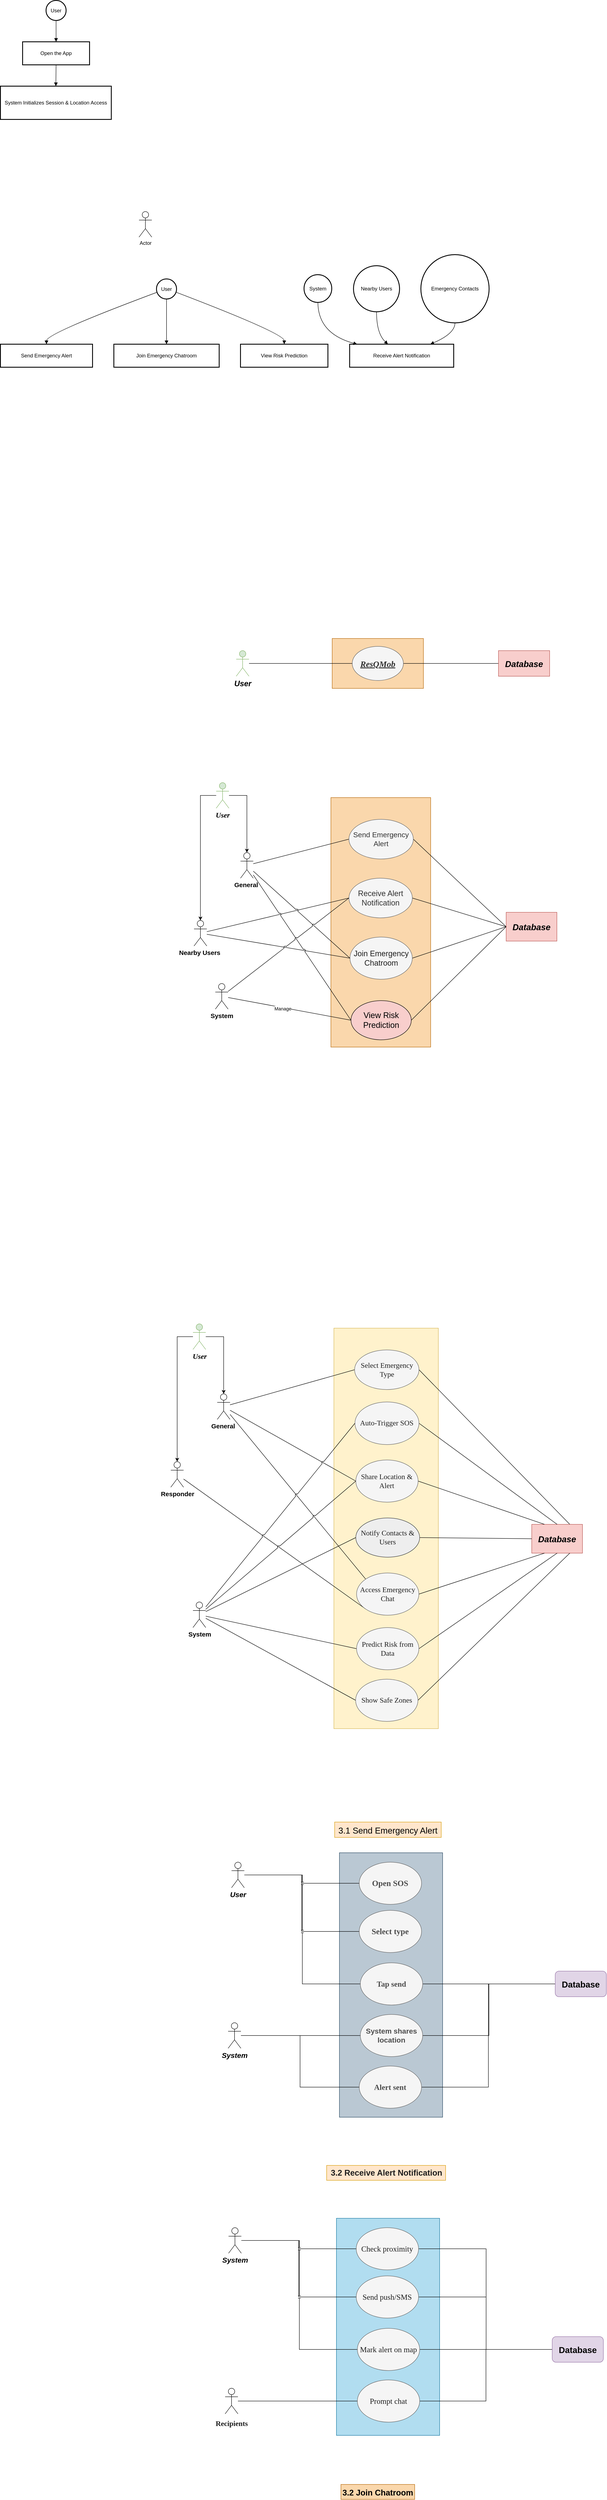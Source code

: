 <mxfile version="28.0.6">
  <diagram name="Page-1" id="5NeykIupbjO2loVzM9I7">
    <mxGraphModel dx="1415" dy="1433" grid="0" gridSize="10" guides="1" tooltips="1" connect="1" arrows="1" fold="1" page="0" pageScale="1" pageWidth="1169" pageHeight="827" math="0" shadow="0">
      <root>
        <mxCell id="0" />
        <mxCell id="1" parent="0" />
        <mxCell id="HWSuJ6NC0wexakNPkN_4-19" value="User" style="ellipse;aspect=fixed;strokeWidth=2;whiteSpace=wrap;" parent="1" vertex="1">
          <mxGeometry x="127" y="20" width="47" height="47" as="geometry" />
        </mxCell>
        <mxCell id="HWSuJ6NC0wexakNPkN_4-20" value="Open the App" style="whiteSpace=wrap;strokeWidth=2;" parent="1" vertex="1">
          <mxGeometry x="72" y="117" width="157" height="54" as="geometry" />
        </mxCell>
        <mxCell id="HWSuJ6NC0wexakNPkN_4-21" value="System Initializes Session &amp; Location Access" style="whiteSpace=wrap;strokeWidth=2;" parent="1" vertex="1">
          <mxGeometry x="20" y="221" width="260" height="78" as="geometry" />
        </mxCell>
        <mxCell id="HWSuJ6NC0wexakNPkN_4-22" value="" style="curved=1;startArrow=none;endArrow=block;exitX=0.49;exitY=1;entryX=0.5;entryY=0;rounded=0;" parent="1" source="HWSuJ6NC0wexakNPkN_4-19" target="HWSuJ6NC0wexakNPkN_4-20" edge="1">
          <mxGeometry relative="1" as="geometry">
            <Array as="points" />
          </mxGeometry>
        </mxCell>
        <mxCell id="HWSuJ6NC0wexakNPkN_4-23" value="" style="curved=1;startArrow=none;endArrow=block;exitX=0.5;exitY=1;entryX=0.5;entryY=0;rounded=0;" parent="1" source="HWSuJ6NC0wexakNPkN_4-20" target="HWSuJ6NC0wexakNPkN_4-21" edge="1">
          <mxGeometry relative="1" as="geometry">
            <Array as="points" />
          </mxGeometry>
        </mxCell>
        <mxCell id="HWSuJ6NC0wexakNPkN_4-24" value="Actor" style="shape=umlActor;verticalLabelPosition=bottom;verticalAlign=top;html=1;outlineConnect=0;" parent="1" vertex="1">
          <mxGeometry x="345" y="515" width="30" height="60" as="geometry" />
        </mxCell>
        <mxCell id="HWSuJ6NC0wexakNPkN_4-25" value="User" style="ellipse;aspect=fixed;strokeWidth=2;whiteSpace=wrap;" parent="1" vertex="1">
          <mxGeometry x="386" y="673" width="47" height="47" as="geometry" />
        </mxCell>
        <mxCell id="HWSuJ6NC0wexakNPkN_4-26" value="Send Emergency Alert" style="whiteSpace=wrap;strokeWidth=2;" parent="1" vertex="1">
          <mxGeometry x="20" y="826" width="216" height="54" as="geometry" />
        </mxCell>
        <mxCell id="HWSuJ6NC0wexakNPkN_4-27" value="Join Emergency Chatroom" style="whiteSpace=wrap;strokeWidth=2;" parent="1" vertex="1">
          <mxGeometry x="286" y="826" width="247" height="54" as="geometry" />
        </mxCell>
        <mxCell id="HWSuJ6NC0wexakNPkN_4-28" value="View Risk Prediction" style="whiteSpace=wrap;strokeWidth=2;" parent="1" vertex="1">
          <mxGeometry x="583" y="826" width="205" height="54" as="geometry" />
        </mxCell>
        <mxCell id="HWSuJ6NC0wexakNPkN_4-29" value="System" style="ellipse;aspect=fixed;strokeWidth=2;whiteSpace=wrap;" parent="1" vertex="1">
          <mxGeometry x="732" y="663" width="65" height="65" as="geometry" />
        </mxCell>
        <mxCell id="HWSuJ6NC0wexakNPkN_4-30" value="Receive Alert Notification" style="whiteSpace=wrap;strokeWidth=2;" parent="1" vertex="1">
          <mxGeometry x="839" y="826" width="244" height="54" as="geometry" />
        </mxCell>
        <mxCell id="HWSuJ6NC0wexakNPkN_4-31" value="Nearby Users" style="ellipse;aspect=fixed;strokeWidth=2;whiteSpace=wrap;" parent="1" vertex="1">
          <mxGeometry x="848" y="642" width="108" height="108" as="geometry" />
        </mxCell>
        <mxCell id="HWSuJ6NC0wexakNPkN_4-32" value="Emergency Contacts" style="ellipse;aspect=fixed;strokeWidth=2;whiteSpace=wrap;" parent="1" vertex="1">
          <mxGeometry x="1006" y="616" width="160" height="160" as="geometry" />
        </mxCell>
        <mxCell id="HWSuJ6NC0wexakNPkN_4-33" value="" style="curved=1;startArrow=none;endArrow=block;exitX=0.01;exitY=0.68;entryX=0.5;entryY=0.01;rounded=0;" parent="1" source="HWSuJ6NC0wexakNPkN_4-25" target="HWSuJ6NC0wexakNPkN_4-26" edge="1">
          <mxGeometry relative="1" as="geometry">
            <Array as="points">
              <mxPoint x="128" y="801" />
            </Array>
          </mxGeometry>
        </mxCell>
        <mxCell id="HWSuJ6NC0wexakNPkN_4-34" value="" style="curved=1;startArrow=none;endArrow=block;exitX=0.51;exitY=0.99;entryX=0.5;entryY=0.01;rounded=0;" parent="1" source="HWSuJ6NC0wexakNPkN_4-25" target="HWSuJ6NC0wexakNPkN_4-27" edge="1">
          <mxGeometry relative="1" as="geometry">
            <Array as="points" />
          </mxGeometry>
        </mxCell>
        <mxCell id="HWSuJ6NC0wexakNPkN_4-35" value="" style="curved=1;startArrow=none;endArrow=block;exitX=1.01;exitY=0.68;entryX=0.5;entryY=0.01;rounded=0;" parent="1" source="HWSuJ6NC0wexakNPkN_4-25" target="HWSuJ6NC0wexakNPkN_4-28" edge="1">
          <mxGeometry relative="1" as="geometry">
            <Array as="points">
              <mxPoint x="686" y="801" />
            </Array>
          </mxGeometry>
        </mxCell>
        <mxCell id="HWSuJ6NC0wexakNPkN_4-36" value="" style="curved=1;startArrow=none;endArrow=block;exitX=0.5;exitY=1.01;entryX=0.08;entryY=0.01;rounded=0;" parent="1" source="HWSuJ6NC0wexakNPkN_4-29" target="HWSuJ6NC0wexakNPkN_4-30" edge="1">
          <mxGeometry relative="1" as="geometry">
            <Array as="points">
              <mxPoint x="765" y="801" />
            </Array>
          </mxGeometry>
        </mxCell>
        <mxCell id="HWSuJ6NC0wexakNPkN_4-37" value="" style="curved=1;startArrow=none;endArrow=block;exitX=0.5;exitY=1;entryX=0.37;entryY=0.01;rounded=0;" parent="1" source="HWSuJ6NC0wexakNPkN_4-31" target="HWSuJ6NC0wexakNPkN_4-30" edge="1">
          <mxGeometry relative="1" as="geometry">
            <Array as="points">
              <mxPoint x="902" y="801" />
            </Array>
          </mxGeometry>
        </mxCell>
        <mxCell id="HWSuJ6NC0wexakNPkN_4-38" value="" style="curved=1;startArrow=none;endArrow=block;exitX=0.5;exitY=1;entryX=0.77;entryY=0.01;rounded=0;" parent="1" source="HWSuJ6NC0wexakNPkN_4-32" target="HWSuJ6NC0wexakNPkN_4-30" edge="1">
          <mxGeometry relative="1" as="geometry">
            <Array as="points">
              <mxPoint x="1086" y="801" />
            </Array>
          </mxGeometry>
        </mxCell>
        <mxCell id="HWSuJ6NC0wexakNPkN_4-39" value="" style="rounded=0;whiteSpace=wrap;html=1;fillColor=#fad7ac;strokeColor=#b46504;" parent="1" vertex="1">
          <mxGeometry x="798" y="1516" width="214" height="117" as="geometry" />
        </mxCell>
        <mxCell id="HWSuJ6NC0wexakNPkN_4-51" style="edgeStyle=orthogonalEdgeStyle;rounded=0;orthogonalLoop=1;jettySize=auto;html=1;exitX=1;exitY=0.5;exitDx=0;exitDy=0;endArrow=none;endFill=0;" parent="1" source="HWSuJ6NC0wexakNPkN_4-40" target="HWSuJ6NC0wexakNPkN_4-43" edge="1">
          <mxGeometry relative="1" as="geometry" />
        </mxCell>
        <mxCell id="HWSuJ6NC0wexakNPkN_4-40" value="&lt;h3&gt;&lt;font face=&quot;Tahoma&quot; style=&quot;font-size: 20px;&quot;&gt;&lt;i style=&quot;&quot;&gt;&lt;u&gt;ResQMob&lt;/u&gt;&lt;/i&gt;&lt;/font&gt;&lt;/h3&gt;" style="ellipse;whiteSpace=wrap;html=1;fillColor=#f5f5f5;strokeColor=#666666;fontColor=#333333;" parent="1" vertex="1">
          <mxGeometry x="845" y="1534.5" width="120" height="80" as="geometry" />
        </mxCell>
        <mxCell id="HWSuJ6NC0wexakNPkN_4-50" style="edgeStyle=orthogonalEdgeStyle;rounded=0;orthogonalLoop=1;jettySize=auto;html=1;endArrow=none;endFill=0;" parent="1" source="HWSuJ6NC0wexakNPkN_4-42" target="HWSuJ6NC0wexakNPkN_4-40" edge="1">
          <mxGeometry relative="1" as="geometry" />
        </mxCell>
        <mxCell id="HWSuJ6NC0wexakNPkN_4-42" value="&lt;i style=&quot;&quot;&gt;&lt;font style=&quot;font-size: 18px;&quot;&gt;&lt;b style=&quot;&quot;&gt;User&lt;/b&gt;&lt;/font&gt;&lt;/i&gt;" style="shape=umlActor;verticalLabelPosition=bottom;verticalAlign=top;html=1;outlineConnect=0;fillColor=#d5e8d4;strokeColor=#82b366;" parent="1" vertex="1">
          <mxGeometry x="573" y="1544.5" width="30" height="60" as="geometry" />
        </mxCell>
        <mxCell id="HWSuJ6NC0wexakNPkN_4-43" value="&lt;i&gt;&lt;font style=&quot;font-size: 20px;&quot;&gt;&lt;b&gt;Database&lt;/b&gt;&lt;/font&gt;&lt;/i&gt;" style="rounded=0;whiteSpace=wrap;html=1;glass=0;fillColor=#f8cecc;strokeColor=#b85450;" parent="1" vertex="1">
          <mxGeometry x="1188" y="1544.5" width="120" height="60" as="geometry" />
        </mxCell>
        <mxCell id="HWSuJ6NC0wexakNPkN_4-52" value="" style="rounded=0;whiteSpace=wrap;html=1;fillColor=#fad7ac;strokeColor=#b46504;" parent="1" vertex="1">
          <mxGeometry x="795" y="1889" width="234" height="585" as="geometry" />
        </mxCell>
        <mxCell id="HWSuJ6NC0wexakNPkN_4-53" style="rounded=0;orthogonalLoop=1;jettySize=auto;html=1;exitX=1;exitY=0.5;exitDx=0;exitDy=0;endArrow=none;endFill=0;entryX=0;entryY=0.5;entryDx=0;entryDy=0;" parent="1" source="YeoC9epSHYLcHaVKO9iF-16" target="HWSuJ6NC0wexakNPkN_4-57" edge="1">
          <mxGeometry relative="1" as="geometry">
            <mxPoint x="982.9" y="1980.5" as="sourcePoint" />
          </mxGeometry>
        </mxCell>
        <mxCell id="YeoC9epSHYLcHaVKO9iF-4" style="edgeStyle=orthogonalEdgeStyle;rounded=0;orthogonalLoop=1;jettySize=auto;html=1;entryX=0.5;entryY=0;entryDx=0;entryDy=0;entryPerimeter=0;" edge="1" parent="1" source="HWSuJ6NC0wexakNPkN_4-56" target="HWSuJ6NC0wexakNPkN_4-66">
          <mxGeometry relative="1" as="geometry">
            <mxPoint x="481.857" y="2146.429" as="targetPoint" />
          </mxGeometry>
        </mxCell>
        <mxCell id="YeoC9epSHYLcHaVKO9iF-6" style="edgeStyle=orthogonalEdgeStyle;rounded=0;orthogonalLoop=1;jettySize=auto;html=1;entryX=0.5;entryY=0;entryDx=0;entryDy=0;entryPerimeter=0;" edge="1" parent="1" source="HWSuJ6NC0wexakNPkN_4-56" target="YeoC9epSHYLcHaVKO9iF-7">
          <mxGeometry relative="1" as="geometry">
            <mxPoint x="597.286" y="2042.429" as="targetPoint" />
          </mxGeometry>
        </mxCell>
        <mxCell id="HWSuJ6NC0wexakNPkN_4-56" value="&lt;i style=&quot;&quot;&gt;&lt;font face=&quot;Times New Roman&quot; style=&quot;font-size: 17px;&quot;&gt;&lt;b style=&quot;&quot;&gt;User&lt;/b&gt;&lt;/font&gt;&lt;/i&gt;" style="shape=umlActor;verticalLabelPosition=bottom;verticalAlign=top;html=1;outlineConnect=0;fillColor=#d5e8d4;strokeColor=#82b366;" parent="1" vertex="1">
          <mxGeometry x="526" y="1854" width="30" height="60" as="geometry" />
        </mxCell>
        <mxCell id="HWSuJ6NC0wexakNPkN_4-57" value="&lt;i&gt;&lt;font style=&quot;font-size: 20px;&quot;&gt;&lt;b&gt;Database&lt;/b&gt;&lt;/font&gt;&lt;/i&gt;" style="rounded=0;whiteSpace=wrap;html=1;glass=0;fillColor=#f8cecc;strokeColor=#b85450;" parent="1" vertex="1">
          <mxGeometry x="1206" y="2158" width="119" height="67.5" as="geometry" />
        </mxCell>
        <mxCell id="HWSuJ6NC0wexakNPkN_4-65" style="rounded=0;orthogonalLoop=1;jettySize=auto;html=1;entryX=0;entryY=0.5;entryDx=0;entryDy=0;endArrow=none;endFill=0;exitX=1;exitY=0.5;exitDx=0;exitDy=0;" parent="1" source="HWSuJ6NC0wexakNPkN_4-58" target="HWSuJ6NC0wexakNPkN_4-57" edge="1">
          <mxGeometry relative="1" as="geometry" />
        </mxCell>
        <mxCell id="HWSuJ6NC0wexakNPkN_4-58" value="&lt;font style=&quot;font-size: 19px;&quot;&gt;View Risk Prediction&lt;/font&gt;" style="ellipse;whiteSpace=wrap;html=1;fillColor=#f8cecc;strokeColor=#000000;fillStyle=auto;" parent="1" vertex="1">
          <mxGeometry x="842.04" y="2365" width="141.5" height="92" as="geometry" />
        </mxCell>
        <mxCell id="HWSuJ6NC0wexakNPkN_4-64" style="rounded=0;orthogonalLoop=1;jettySize=auto;html=1;exitX=1;exitY=0.5;exitDx=0;exitDy=0;entryX=0;entryY=0.5;entryDx=0;entryDy=0;endArrow=none;endFill=0;" parent="1" source="HWSuJ6NC0wexakNPkN_4-59" target="HWSuJ6NC0wexakNPkN_4-57" edge="1">
          <mxGeometry relative="1" as="geometry" />
        </mxCell>
        <mxCell id="HWSuJ6NC0wexakNPkN_4-59" value="&lt;font face=&quot;Helvetica&quot; style=&quot;font-size: 18px;&quot;&gt;&lt;span style=&quot;&quot; id=&quot;docs-internal-guid-f7e9ce0b-7fff-088d-0f5a-9d55db671752&quot;&gt;&lt;span style=&quot;color: rgb(31, 31, 31); background-color: transparent; font-variant-numeric: normal; font-variant-east-asian: normal; font-variant-alternates: normal; font-variant-position: normal; font-variant-emoji: normal; vertical-align: baseline; white-space-collapse: preserve;&quot;&gt;Join Emergency Chatroom&lt;/span&gt;&lt;/span&gt;&lt;/font&gt;" style="ellipse;whiteSpace=wrap;html=1;fillColor=#f5f5f5;strokeColor=#666666;fontColor=#333333;" parent="1" vertex="1">
          <mxGeometry x="839.67" y="2216" width="146.25" height="99" as="geometry" />
        </mxCell>
        <mxCell id="HWSuJ6NC0wexakNPkN_4-63" style="rounded=0;orthogonalLoop=1;jettySize=auto;html=1;exitX=1;exitY=0.5;exitDx=0;exitDy=0;endArrow=none;endFill=0;entryX=0;entryY=0.5;entryDx=0;entryDy=0;" parent="1" source="HWSuJ6NC0wexakNPkN_4-60" target="HWSuJ6NC0wexakNPkN_4-57" edge="1">
          <mxGeometry relative="1" as="geometry" />
        </mxCell>
        <mxCell id="HWSuJ6NC0wexakNPkN_4-60" value="&lt;font style=&quot;font-size: 18px;&quot;&gt;Receive Alert Notification&lt;/font&gt;" style="ellipse;whiteSpace=wrap;html=1;fillColor=#f5f5f5;strokeColor=#666666;fontColor=#333333;" parent="1" vertex="1">
          <mxGeometry x="837.26" y="2078" width="148.74" height="93" as="geometry" />
        </mxCell>
        <mxCell id="HWSuJ6NC0wexakNPkN_4-69" style="rounded=0;orthogonalLoop=1;jettySize=auto;html=1;entryX=0;entryY=0.5;entryDx=0;entryDy=0;endArrow=none;endFill=0;jumpStyle=arc;" parent="1" source="HWSuJ6NC0wexakNPkN_4-66" target="HWSuJ6NC0wexakNPkN_4-60" edge="1">
          <mxGeometry relative="1" as="geometry" />
        </mxCell>
        <mxCell id="YeoC9epSHYLcHaVKO9iF-2" style="rounded=0;orthogonalLoop=1;jettySize=auto;html=1;jumpStyle=arc;endArrow=none;endFill=0;entryX=0;entryY=0.5;entryDx=0;entryDy=0;" edge="1" parent="1" source="HWSuJ6NC0wexakNPkN_4-66" target="HWSuJ6NC0wexakNPkN_4-59">
          <mxGeometry relative="1" as="geometry" />
        </mxCell>
        <mxCell id="HWSuJ6NC0wexakNPkN_4-66" value="&lt;font style=&quot;font-size: 15px;&quot;&gt;&lt;b style=&quot;&quot;&gt;Nearby Users&amp;nbsp;&lt;/b&gt;&lt;/font&gt;" style="shape=umlActor;verticalLabelPosition=bottom;verticalAlign=top;html=1;outlineConnect=0;fontFamily=Helvetica;" parent="1" vertex="1">
          <mxGeometry x="474" y="2177" width="30" height="60" as="geometry" />
        </mxCell>
        <mxCell id="YeoC9epSHYLcHaVKO9iF-8" style="rounded=0;orthogonalLoop=1;jettySize=auto;html=1;endArrow=none;endFill=0;entryX=0;entryY=0.5;entryDx=0;entryDy=0;" edge="1" parent="1" source="YeoC9epSHYLcHaVKO9iF-7" target="YeoC9epSHYLcHaVKO9iF-16">
          <mxGeometry relative="1" as="geometry">
            <mxPoint x="843.979" y="1994.969" as="targetPoint" />
          </mxGeometry>
        </mxCell>
        <mxCell id="YeoC9epSHYLcHaVKO9iF-10" style="rounded=0;orthogonalLoop=1;jettySize=auto;html=1;entryX=0;entryY=0.5;entryDx=0;entryDy=0;endArrow=none;endFill=0;jumpStyle=arc;" edge="1" parent="1" source="YeoC9epSHYLcHaVKO9iF-7" target="HWSuJ6NC0wexakNPkN_4-59">
          <mxGeometry relative="1" as="geometry" />
        </mxCell>
        <mxCell id="YeoC9epSHYLcHaVKO9iF-11" style="rounded=0;orthogonalLoop=1;jettySize=auto;html=1;entryX=0;entryY=0.5;entryDx=0;entryDy=0;endArrow=none;endFill=0;jumpStyle=arc;" edge="1" parent="1" source="YeoC9epSHYLcHaVKO9iF-7" target="HWSuJ6NC0wexakNPkN_4-58">
          <mxGeometry relative="1" as="geometry" />
        </mxCell>
        <mxCell id="YeoC9epSHYLcHaVKO9iF-7" value="&lt;span style=&quot;font-size: 15px;&quot;&gt;&lt;b&gt;General&amp;nbsp;&lt;/b&gt;&lt;/span&gt;" style="shape=umlActor;verticalLabelPosition=bottom;verticalAlign=top;html=1;outlineConnect=0;fontFamily=Helvetica;" vertex="1" parent="1">
          <mxGeometry x="583" y="2018" width="30" height="60" as="geometry" />
        </mxCell>
        <mxCell id="YeoC9epSHYLcHaVKO9iF-13" style="rounded=0;orthogonalLoop=1;jettySize=auto;html=1;entryX=0;entryY=0.5;entryDx=0;entryDy=0;endArrow=none;endFill=0;jumpStyle=arc;" edge="1" parent="1" source="YeoC9epSHYLcHaVKO9iF-12" target="HWSuJ6NC0wexakNPkN_4-60">
          <mxGeometry relative="1" as="geometry" />
        </mxCell>
        <mxCell id="YeoC9epSHYLcHaVKO9iF-14" style="rounded=0;orthogonalLoop=1;jettySize=auto;html=1;jumpStyle=arc;endArrow=none;endFill=0;entryX=0;entryY=0.5;entryDx=0;entryDy=0;" edge="1" parent="1" source="YeoC9epSHYLcHaVKO9iF-12" target="HWSuJ6NC0wexakNPkN_4-58">
          <mxGeometry relative="1" as="geometry">
            <mxPoint x="841" y="2394" as="targetPoint" />
          </mxGeometry>
        </mxCell>
        <mxCell id="YeoC9epSHYLcHaVKO9iF-15" value="Manage" style="edgeLabel;html=1;align=center;verticalAlign=middle;resizable=0;points=[];" vertex="1" connectable="0" parent="YeoC9epSHYLcHaVKO9iF-14">
          <mxGeometry x="-0.11" y="-2" relative="1" as="geometry">
            <mxPoint as="offset" />
          </mxGeometry>
        </mxCell>
        <mxCell id="YeoC9epSHYLcHaVKO9iF-12" value="&lt;span style=&quot;font-size: 15px;&quot;&gt;&lt;b&gt;System&lt;/b&gt;&lt;/span&gt;" style="shape=umlActor;verticalLabelPosition=bottom;verticalAlign=top;html=1;outlineConnect=0;fontFamily=Helvetica;" vertex="1" parent="1">
          <mxGeometry x="524" y="2325" width="30" height="60" as="geometry" />
        </mxCell>
        <mxCell id="YeoC9epSHYLcHaVKO9iF-16" value="&lt;span style=&quot;font-size: 17px;&quot;&gt;Send Emergency Alert&lt;/span&gt;" style="ellipse;whiteSpace=wrap;html=1;fillColor=#f5f5f5;strokeColor=#666666;fontColor=#333333;" vertex="1" parent="1">
          <mxGeometry x="837.26" y="1940" width="151.07" height="93" as="geometry" />
        </mxCell>
        <mxCell id="YeoC9epSHYLcHaVKO9iF-17" value="" style="rounded=0;whiteSpace=wrap;html=1;fillColor=#fff2cc;strokeColor=#d6b656;" vertex="1" parent="1">
          <mxGeometry x="802" y="3133" width="245" height="939" as="geometry" />
        </mxCell>
        <mxCell id="YeoC9epSHYLcHaVKO9iF-18" style="rounded=0;orthogonalLoop=1;jettySize=auto;html=1;exitX=1;exitY=0.5;exitDx=0;exitDy=0;endArrow=none;endFill=0;entryX=0.75;entryY=0;entryDx=0;entryDy=0;" edge="1" parent="1" source="YeoC9epSHYLcHaVKO9iF-40" target="YeoC9epSHYLcHaVKO9iF-22">
          <mxGeometry relative="1" as="geometry">
            <mxPoint x="996.19" y="3224.5" as="sourcePoint" />
          </mxGeometry>
        </mxCell>
        <mxCell id="YeoC9epSHYLcHaVKO9iF-19" style="edgeStyle=orthogonalEdgeStyle;rounded=0;orthogonalLoop=1;jettySize=auto;html=1;entryX=0.5;entryY=0;entryDx=0;entryDy=0;entryPerimeter=0;" edge="1" parent="1" source="YeoC9epSHYLcHaVKO9iF-21" target="YeoC9epSHYLcHaVKO9iF-31">
          <mxGeometry relative="1" as="geometry">
            <mxPoint x="427.357" y="3415.429" as="targetPoint" />
          </mxGeometry>
        </mxCell>
        <mxCell id="YeoC9epSHYLcHaVKO9iF-20" style="edgeStyle=orthogonalEdgeStyle;rounded=0;orthogonalLoop=1;jettySize=auto;html=1;entryX=0.5;entryY=0;entryDx=0;entryDy=0;entryPerimeter=0;" edge="1" parent="1" source="YeoC9epSHYLcHaVKO9iF-21" target="YeoC9epSHYLcHaVKO9iF-35">
          <mxGeometry relative="1" as="geometry">
            <mxPoint x="542.786" y="3311.429" as="targetPoint" />
          </mxGeometry>
        </mxCell>
        <mxCell id="YeoC9epSHYLcHaVKO9iF-21" value="&lt;i style=&quot;&quot;&gt;&lt;font face=&quot;Times New Roman&quot; style=&quot;font-size: 17px;&quot;&gt;&lt;b style=&quot;&quot;&gt;User&lt;/b&gt;&lt;/font&gt;&lt;/i&gt;" style="shape=umlActor;verticalLabelPosition=bottom;verticalAlign=top;html=1;outlineConnect=0;fillColor=#d5e8d4;strokeColor=#82b366;" vertex="1" parent="1">
          <mxGeometry x="471.5" y="3123" width="30" height="60" as="geometry" />
        </mxCell>
        <mxCell id="YeoC9epSHYLcHaVKO9iF-22" value="&lt;i&gt;&lt;font style=&quot;font-size: 20px;&quot;&gt;&lt;b&gt;Database&lt;/b&gt;&lt;/font&gt;&lt;/i&gt;" style="rounded=0;whiteSpace=wrap;html=1;glass=0;fillColor=#f8cecc;strokeColor=#b85450;" vertex="1" parent="1">
          <mxGeometry x="1266" y="3593" width="119" height="67.5" as="geometry" />
        </mxCell>
        <mxCell id="YeoC9epSHYLcHaVKO9iF-23" style="rounded=0;orthogonalLoop=1;jettySize=auto;html=1;entryX=0;entryY=0.5;entryDx=0;entryDy=0;endArrow=none;endFill=0;exitX=1;exitY=0.5;exitDx=0;exitDy=0;" edge="1" parent="1" source="YeoC9epSHYLcHaVKO9iF-24" target="YeoC9epSHYLcHaVKO9iF-22">
          <mxGeometry relative="1" as="geometry" />
        </mxCell>
        <mxCell id="YeoC9epSHYLcHaVKO9iF-24" value="&lt;span id=&quot;docs-internal-guid-840d17c5-7fff-eb14-e062-ecdc2f754bfb&quot;&gt;&lt;span style=&quot;font-family: &amp;quot;Times New Roman&amp;quot;, serif; color: rgb(31, 31, 31); background-color: transparent; font-variant-numeric: normal; font-variant-east-asian: normal; font-variant-alternates: normal; font-variant-position: normal; font-variant-emoji: normal; vertical-align: baseline; white-space-collapse: preserve;&quot;&gt;Notify Contacts &amp;amp; Users&lt;/span&gt;&lt;/span&gt;" style="ellipse;whiteSpace=wrap;html=1;fillColor=#eeeeee;strokeColor=#36393d;fillStyle=auto;fontSize=17;" vertex="1" parent="1">
          <mxGeometry x="853.35" y="3578" width="149.83" height="92" as="geometry" />
        </mxCell>
        <mxCell id="YeoC9epSHYLcHaVKO9iF-25" style="rounded=0;orthogonalLoop=1;jettySize=auto;html=1;exitX=1;exitY=0.5;exitDx=0;exitDy=0;entryX=0.25;entryY=0;entryDx=0;entryDy=0;endArrow=none;endFill=0;" edge="1" parent="1" source="YeoC9epSHYLcHaVKO9iF-26" target="YeoC9epSHYLcHaVKO9iF-22">
          <mxGeometry relative="1" as="geometry" />
        </mxCell>
        <mxCell id="YeoC9epSHYLcHaVKO9iF-26" value="&lt;span id=&quot;docs-internal-guid-001ac574-7fff-da25-e504-30f7705c70a5&quot;&gt;&lt;span style=&quot;font-family: &amp;quot;Times New Roman&amp;quot;, serif; color: rgb(31, 31, 31); background-color: transparent; font-variant-numeric: normal; font-variant-east-asian: normal; font-variant-alternates: normal; font-variant-position: normal; font-variant-emoji: normal; vertical-align: baseline; white-space-collapse: preserve;&quot;&gt;Share Location &amp;amp; Alert&lt;/span&gt;&lt;/span&gt;" style="ellipse;whiteSpace=wrap;html=1;fillColor=#f5f5f5;strokeColor=#666666;fontColor=#333333;fontSize=17;" vertex="1" parent="1">
          <mxGeometry x="853.35" y="3442" width="146.25" height="99" as="geometry" />
        </mxCell>
        <mxCell id="YeoC9epSHYLcHaVKO9iF-27" style="rounded=0;orthogonalLoop=1;jettySize=auto;html=1;exitX=1;exitY=0.5;exitDx=0;exitDy=0;endArrow=none;endFill=0;entryX=0.5;entryY=0;entryDx=0;entryDy=0;" edge="1" parent="1" source="YeoC9epSHYLcHaVKO9iF-28" target="YeoC9epSHYLcHaVKO9iF-22">
          <mxGeometry relative="1" as="geometry" />
        </mxCell>
        <mxCell id="YeoC9epSHYLcHaVKO9iF-28" value="&lt;span id=&quot;docs-internal-guid-64589c97-7fff-bf29-deaa-2d5813db59c4&quot;&gt;&lt;span style=&quot;font-family: &amp;quot;Times New Roman&amp;quot;, serif; color: rgb(31, 31, 31); background-color: transparent; font-variant-numeric: normal; font-variant-east-asian: normal; font-variant-alternates: normal; font-variant-position: normal; font-variant-emoji: normal; vertical-align: baseline; white-space-collapse: preserve;&quot;&gt;Auto-Trigger SOS&lt;/span&gt;&lt;/span&gt;" style="ellipse;whiteSpace=wrap;html=1;fillColor=#f5f5f5;strokeColor=#666666;fontColor=#333333;fontSize=17;" vertex="1" parent="1">
          <mxGeometry x="851.33" y="3306" width="150.29" height="100" as="geometry" />
        </mxCell>
        <mxCell id="YeoC9epSHYLcHaVKO9iF-51" style="rounded=0;orthogonalLoop=1;jettySize=auto;html=1;entryX=0;entryY=1;entryDx=0;entryDy=0;endArrow=none;endFill=0;jumpStyle=arc;" edge="1" parent="1" source="YeoC9epSHYLcHaVKO9iF-31" target="YeoC9epSHYLcHaVKO9iF-41">
          <mxGeometry relative="1" as="geometry">
            <mxPoint x="852.143" y="3763.571" as="targetPoint" />
          </mxGeometry>
        </mxCell>
        <mxCell id="YeoC9epSHYLcHaVKO9iF-31" value="&lt;span style=&quot;font-size: 15px;&quot;&gt;&lt;b&gt;Responder&lt;/b&gt;&lt;/span&gt;" style="shape=umlActor;verticalLabelPosition=bottom;verticalAlign=top;html=1;outlineConnect=0;fontFamily=Helvetica;" vertex="1" parent="1">
          <mxGeometry x="419.5" y="3446" width="30" height="60" as="geometry" />
        </mxCell>
        <mxCell id="YeoC9epSHYLcHaVKO9iF-45" style="rounded=0;orthogonalLoop=1;jettySize=auto;html=1;entryX=0;entryY=0.5;entryDx=0;entryDy=0;endArrow=none;endFill=0;" edge="1" parent="1" source="YeoC9epSHYLcHaVKO9iF-35" target="YeoC9epSHYLcHaVKO9iF-40">
          <mxGeometry relative="1" as="geometry" />
        </mxCell>
        <mxCell id="YeoC9epSHYLcHaVKO9iF-48" style="rounded=0;orthogonalLoop=1;jettySize=auto;html=1;entryX=0;entryY=0.5;entryDx=0;entryDy=0;endArrow=none;endFill=0;" edge="1" parent="1" source="YeoC9epSHYLcHaVKO9iF-35" target="YeoC9epSHYLcHaVKO9iF-26">
          <mxGeometry relative="1" as="geometry">
            <mxPoint x="852" y="3500" as="targetPoint" />
          </mxGeometry>
        </mxCell>
        <mxCell id="YeoC9epSHYLcHaVKO9iF-50" style="rounded=0;orthogonalLoop=1;jettySize=auto;html=1;entryX=0;entryY=0;entryDx=0;entryDy=0;jumpStyle=arc;endArrow=none;endFill=0;" edge="1" parent="1" source="YeoC9epSHYLcHaVKO9iF-35" target="YeoC9epSHYLcHaVKO9iF-41">
          <mxGeometry relative="1" as="geometry" />
        </mxCell>
        <mxCell id="YeoC9epSHYLcHaVKO9iF-35" value="&lt;span style=&quot;font-size: 15px;&quot;&gt;&lt;b&gt;General&amp;nbsp;&lt;/b&gt;&lt;/span&gt;" style="shape=umlActor;verticalLabelPosition=bottom;verticalAlign=top;html=1;outlineConnect=0;fontFamily=Helvetica;" vertex="1" parent="1">
          <mxGeometry x="528.5" y="3287" width="30" height="60" as="geometry" />
        </mxCell>
        <mxCell id="YeoC9epSHYLcHaVKO9iF-46" style="rounded=0;orthogonalLoop=1;jettySize=auto;html=1;entryX=0;entryY=0.5;entryDx=0;entryDy=0;endArrow=none;endFill=0;jumpStyle=arc;" edge="1" parent="1" source="YeoC9epSHYLcHaVKO9iF-39" target="YeoC9epSHYLcHaVKO9iF-28">
          <mxGeometry relative="1" as="geometry" />
        </mxCell>
        <mxCell id="YeoC9epSHYLcHaVKO9iF-47" style="rounded=0;orthogonalLoop=1;jettySize=auto;html=1;entryX=0;entryY=0.5;entryDx=0;entryDy=0;endArrow=none;endFill=0;jumpStyle=arc;" edge="1" parent="1" source="YeoC9epSHYLcHaVKO9iF-39" target="YeoC9epSHYLcHaVKO9iF-26">
          <mxGeometry relative="1" as="geometry" />
        </mxCell>
        <mxCell id="YeoC9epSHYLcHaVKO9iF-49" style="rounded=0;orthogonalLoop=1;jettySize=auto;html=1;entryX=0;entryY=0.5;entryDx=0;entryDy=0;endArrow=none;endFill=0;" edge="1" parent="1" source="YeoC9epSHYLcHaVKO9iF-39" target="YeoC9epSHYLcHaVKO9iF-24">
          <mxGeometry relative="1" as="geometry" />
        </mxCell>
        <mxCell id="YeoC9epSHYLcHaVKO9iF-52" style="rounded=0;orthogonalLoop=1;jettySize=auto;html=1;entryX=0;entryY=0.5;entryDx=0;entryDy=0;endArrow=none;endFill=0;" edge="1" parent="1" source="YeoC9epSHYLcHaVKO9iF-39" target="YeoC9epSHYLcHaVKO9iF-43">
          <mxGeometry relative="1" as="geometry" />
        </mxCell>
        <mxCell id="YeoC9epSHYLcHaVKO9iF-53" style="rounded=0;orthogonalLoop=1;jettySize=auto;html=1;entryX=0;entryY=0.5;entryDx=0;entryDy=0;endArrow=none;endFill=0;" edge="1" parent="1" source="YeoC9epSHYLcHaVKO9iF-39" target="YeoC9epSHYLcHaVKO9iF-44">
          <mxGeometry relative="1" as="geometry" />
        </mxCell>
        <mxCell id="YeoC9epSHYLcHaVKO9iF-39" value="&lt;span style=&quot;font-size: 15px;&quot;&gt;&lt;b&gt;System&lt;/b&gt;&lt;/span&gt;" style="shape=umlActor;verticalLabelPosition=bottom;verticalAlign=top;html=1;outlineConnect=0;fontFamily=Helvetica;" vertex="1" parent="1">
          <mxGeometry x="471.5" y="3775" width="30" height="60" as="geometry" />
        </mxCell>
        <mxCell id="YeoC9epSHYLcHaVKO9iF-40" value="&lt;span id=&quot;docs-internal-guid-06d56bc6-7fff-a91a-a0e7-fdc62f9f471a&quot;&gt;&lt;span style=&quot;font-family: &amp;quot;Times New Roman&amp;quot;, serif; color: rgb(31, 31, 31); background-color: transparent; font-variant-numeric: normal; font-variant-east-asian: normal; font-variant-alternates: normal; font-variant-position: normal; font-variant-emoji: normal; vertical-align: baseline; white-space-collapse: preserve;&quot;&gt;Select Emergency Type&lt;/span&gt;&lt;/span&gt;" style="ellipse;whiteSpace=wrap;html=1;fillColor=#f5f5f5;strokeColor=#666666;fontColor=#333333;fontSize=17;" vertex="1" parent="1">
          <mxGeometry x="850.55" y="3184" width="151.07" height="93" as="geometry" />
        </mxCell>
        <mxCell id="YeoC9epSHYLcHaVKO9iF-54" style="rounded=0;orthogonalLoop=1;jettySize=auto;html=1;entryX=0.25;entryY=1;entryDx=0;entryDy=0;endArrow=none;endFill=0;exitX=1;exitY=0.5;exitDx=0;exitDy=0;" edge="1" parent="1" source="YeoC9epSHYLcHaVKO9iF-41" target="YeoC9epSHYLcHaVKO9iF-22">
          <mxGeometry relative="1" as="geometry" />
        </mxCell>
        <mxCell id="YeoC9epSHYLcHaVKO9iF-41" value="&lt;span id=&quot;docs-internal-guid-95026dcc-7fff-e3b4-f9b9-08b6af159ce2&quot;&gt;&lt;span style=&quot;font-family: &amp;quot;Times New Roman&amp;quot;, serif; color: rgb(31, 31, 31); background-color: transparent; font-variant-numeric: normal; font-variant-east-asian: normal; font-variant-alternates: normal; font-variant-position: normal; font-variant-emoji: normal; vertical-align: baseline; white-space-collapse: preserve;&quot;&gt;Access Emergency Chat&lt;/span&gt;&lt;/span&gt;" style="ellipse;whiteSpace=wrap;html=1;fillColor=#f5f5f5;strokeColor=#666666;fontColor=#333333;fontSize=17;" vertex="1" parent="1">
          <mxGeometry x="855.14" y="3707" width="146.25" height="99" as="geometry" />
        </mxCell>
        <mxCell id="YeoC9epSHYLcHaVKO9iF-55" style="rounded=0;orthogonalLoop=1;jettySize=auto;html=1;entryX=0.5;entryY=1;entryDx=0;entryDy=0;endArrow=none;endFill=0;exitX=1;exitY=0.5;exitDx=0;exitDy=0;" edge="1" parent="1" source="YeoC9epSHYLcHaVKO9iF-43" target="YeoC9epSHYLcHaVKO9iF-22">
          <mxGeometry relative="1" as="geometry" />
        </mxCell>
        <mxCell id="YeoC9epSHYLcHaVKO9iF-43" value="&lt;span id=&quot;docs-internal-guid-5475c9de-7fff-03e9-cd33-92ef783a05bd&quot;&gt;&lt;span style=&quot;font-family: &amp;quot;Times New Roman&amp;quot;, serif; color: rgb(31, 31, 31); background-color: transparent; font-variant-numeric: normal; font-variant-east-asian: normal; font-variant-alternates: normal; font-variant-position: normal; font-variant-emoji: normal; vertical-align: baseline; white-space-collapse: preserve;&quot;&gt;Predict Risk from Data&lt;/span&gt;&lt;/span&gt;" style="ellipse;whiteSpace=wrap;html=1;fillColor=#f5f5f5;strokeColor=#666666;fontColor=#333333;fontSize=17;" vertex="1" parent="1">
          <mxGeometry x="855.14" y="3835" width="146.25" height="99" as="geometry" />
        </mxCell>
        <mxCell id="YeoC9epSHYLcHaVKO9iF-56" style="rounded=0;orthogonalLoop=1;jettySize=auto;html=1;entryX=0.75;entryY=1;entryDx=0;entryDy=0;endArrow=none;endFill=0;exitX=1;exitY=0.5;exitDx=0;exitDy=0;" edge="1" parent="1" source="YeoC9epSHYLcHaVKO9iF-44" target="YeoC9epSHYLcHaVKO9iF-22">
          <mxGeometry relative="1" as="geometry" />
        </mxCell>
        <mxCell id="YeoC9epSHYLcHaVKO9iF-44" value="&lt;span id=&quot;docs-internal-guid-c18b2c1f-7fff-166b-3d44-d9a956308de8&quot;&gt;&lt;span style=&quot;font-family: &amp;quot;Times New Roman&amp;quot;, serif; color: rgb(31, 31, 31); background-color: transparent; font-variant-numeric: normal; font-variant-east-asian: normal; font-variant-alternates: normal; font-variant-position: normal; font-variant-emoji: normal; vertical-align: baseline; white-space-collapse: preserve;&quot;&gt;Show Safe Zones&lt;/span&gt;&lt;/span&gt;" style="ellipse;whiteSpace=wrap;html=1;fillColor=#f5f5f5;strokeColor=#666666;fontColor=#333333;fontSize=17;" vertex="1" parent="1">
          <mxGeometry x="852.96" y="3956" width="146.25" height="99" as="geometry" />
        </mxCell>
        <mxCell id="YeoC9epSHYLcHaVKO9iF-89" value="3.1 Send Emergency Alert" style="text;align=center;verticalAlign=middle;resizable=0;points=[];autosize=1;strokeColor=#d79b00;fillColor=#ffe6cc;fontSize=20;" vertex="1" parent="1">
          <mxGeometry x="803.76" y="4291" width="250" height="36" as="geometry" />
        </mxCell>
        <mxCell id="YeoC9epSHYLcHaVKO9iF-92" value="" style="rounded=0;whiteSpace=wrap;html=1;fillColor=#bac8d3;strokeColor=#23445d;fontSize=18;fontColor=#4D4D4D;textShadow=0;labelBorderColor=none;fontStyle=1;labelBackgroundColor=none;" vertex="1" parent="1">
          <mxGeometry x="815" y="4363" width="242" height="620" as="geometry" />
        </mxCell>
        <mxCell id="YeoC9epSHYLcHaVKO9iF-94" value="&lt;span id=&quot;docs-internal-guid-27dfdec9-7fff-9595-e84d-5c15b36b9df2&quot;&gt;&lt;span style=&quot;font-family: &amp;quot;Times New Roman&amp;quot;, serif; font-variant-numeric: normal; font-variant-east-asian: normal; font-variant-alternates: normal; font-variant-position: normal; font-variant-emoji: normal; vertical-align: baseline; white-space-collapse: preserve;&quot;&gt;Open SOS&lt;/span&gt;&lt;/span&gt;" style="ellipse;whiteSpace=wrap;html=1;fillColor=#f5f5f5;strokeColor=#666666;fontColor=#4D4D4D;fontSize=19;textShadow=0;labelBorderColor=none;fontStyle=1;labelBackgroundColor=none;" vertex="1" parent="1">
          <mxGeometry x="861.37" y="4385" width="146.25" height="99" as="geometry" />
        </mxCell>
        <mxCell id="YeoC9epSHYLcHaVKO9iF-95" value="&lt;span id=&quot;docs-internal-guid-a42f2b25-7fff-b5a2-3e83-93b76af5ee0d&quot;&gt;&lt;span style=&quot;font-family: &amp;quot;Times New Roman&amp;quot;, serif; font-variant-numeric: normal; font-variant-east-asian: normal; font-variant-alternates: normal; font-variant-position: normal; font-variant-emoji: normal; vertical-align: baseline; white-space-collapse: preserve;&quot;&gt;Select type&lt;/span&gt;&lt;/span&gt;" style="ellipse;whiteSpace=wrap;html=1;fillColor=#f5f5f5;strokeColor=#666666;fontColor=#4D4D4D;fontSize=19;textShadow=0;labelBorderColor=none;fontStyle=1;labelBackgroundColor=none;" vertex="1" parent="1">
          <mxGeometry x="861.38" y="4498" width="146.25" height="99" as="geometry" />
        </mxCell>
        <mxCell id="YeoC9epSHYLcHaVKO9iF-108" style="edgeStyle=orthogonalEdgeStyle;rounded=0;orthogonalLoop=1;jettySize=auto;html=1;exitX=1;exitY=0.5;exitDx=0;exitDy=0;endArrow=none;endFill=0;" edge="1" parent="1" source="YeoC9epSHYLcHaVKO9iF-96" target="YeoC9epSHYLcHaVKO9iF-107">
          <mxGeometry relative="1" as="geometry" />
        </mxCell>
        <mxCell id="YeoC9epSHYLcHaVKO9iF-96" value="&lt;span id=&quot;docs-internal-guid-9e697cf2-7fff-d738-5993-aef8556ea827&quot;&gt;&lt;span style=&quot;font-family: &amp;quot;Times New Roman&amp;quot;, serif; font-variant-numeric: normal; font-variant-east-asian: normal; font-variant-alternates: normal; font-variant-position: normal; font-variant-emoji: normal; vertical-align: baseline; white-space-collapse: preserve;&quot;&gt;Tap send&lt;/span&gt;&lt;/span&gt;" style="ellipse;whiteSpace=wrap;html=1;fillColor=#f5f5f5;strokeColor=#666666;fontColor=#4D4D4D;fontSize=18;textShadow=0;labelBorderColor=none;fontStyle=1;labelBackgroundColor=none;" vertex="1" parent="1">
          <mxGeometry x="864" y="4621" width="146.25" height="99" as="geometry" />
        </mxCell>
        <mxCell id="YeoC9epSHYLcHaVKO9iF-109" style="edgeStyle=orthogonalEdgeStyle;rounded=0;orthogonalLoop=1;jettySize=auto;html=1;entryX=0;entryY=0.5;entryDx=0;entryDy=0;endArrow=none;endFill=0;" edge="1" parent="1" source="YeoC9epSHYLcHaVKO9iF-97" target="YeoC9epSHYLcHaVKO9iF-107">
          <mxGeometry relative="1" as="geometry" />
        </mxCell>
        <mxCell id="YeoC9epSHYLcHaVKO9iF-97" value="System shares location" style="ellipse;whiteSpace=wrap;html=1;fillColor=#f5f5f5;strokeColor=#666666;fontColor=#4D4D4D;fontSize=17;textShadow=0;labelBorderColor=none;fontStyle=1;labelBackgroundColor=none;" vertex="1" parent="1">
          <mxGeometry x="864" y="4742" width="146.25" height="99" as="geometry" />
        </mxCell>
        <mxCell id="YeoC9epSHYLcHaVKO9iF-110" style="edgeStyle=orthogonalEdgeStyle;rounded=0;orthogonalLoop=1;jettySize=auto;html=1;entryX=0;entryY=0.5;entryDx=0;entryDy=0;endArrow=none;endFill=0;" edge="1" parent="1" source="YeoC9epSHYLcHaVKO9iF-98" target="YeoC9epSHYLcHaVKO9iF-107">
          <mxGeometry relative="1" as="geometry" />
        </mxCell>
        <mxCell id="YeoC9epSHYLcHaVKO9iF-98" value="&lt;span id=&quot;docs-internal-guid-cdf2c377-7fff-593c-2f34-36d09c9ddf8d&quot;&gt;&lt;span style=&quot;font-family: &amp;quot;Times New Roman&amp;quot;, serif; font-variant-numeric: normal; font-variant-east-asian: normal; font-variant-alternates: normal; font-variant-position: normal; font-variant-emoji: normal; vertical-align: baseline; white-space-collapse: preserve;&quot;&gt;Alert sent&lt;/span&gt;&lt;/span&gt;" style="ellipse;whiteSpace=wrap;html=1;fillColor=#f5f5f5;strokeColor=#666666;fontColor=#4D4D4D;fontSize=18;textShadow=0;labelBorderColor=none;fontStyle=1;labelBackgroundColor=none;" vertex="1" parent="1">
          <mxGeometry x="861.37" y="4863" width="146.25" height="99" as="geometry" />
        </mxCell>
        <mxCell id="YeoC9epSHYLcHaVKO9iF-100" style="edgeStyle=orthogonalEdgeStyle;rounded=0;orthogonalLoop=1;jettySize=auto;html=1;endArrow=none;endFill=0;" edge="1" parent="1" source="YeoC9epSHYLcHaVKO9iF-99" target="YeoC9epSHYLcHaVKO9iF-94">
          <mxGeometry relative="1" as="geometry" />
        </mxCell>
        <mxCell id="YeoC9epSHYLcHaVKO9iF-101" style="edgeStyle=orthogonalEdgeStyle;rounded=0;orthogonalLoop=1;jettySize=auto;html=1;entryX=0;entryY=0.5;entryDx=0;entryDy=0;endArrow=none;endFill=0;" edge="1" parent="1" source="YeoC9epSHYLcHaVKO9iF-99" target="YeoC9epSHYLcHaVKO9iF-95">
          <mxGeometry relative="1" as="geometry" />
        </mxCell>
        <mxCell id="YeoC9epSHYLcHaVKO9iF-102" style="edgeStyle=orthogonalEdgeStyle;rounded=0;orthogonalLoop=1;jettySize=auto;html=1;entryX=0;entryY=0.5;entryDx=0;entryDy=0;endArrow=none;endFill=0;jumpStyle=line;" edge="1" parent="1" source="YeoC9epSHYLcHaVKO9iF-99" target="YeoC9epSHYLcHaVKO9iF-96">
          <mxGeometry relative="1" as="geometry" />
        </mxCell>
        <mxCell id="YeoC9epSHYLcHaVKO9iF-99" value="&lt;font style=&quot;font-size: 17px;&quot;&gt;&lt;b&gt;&lt;i&gt;User&lt;/i&gt;&lt;/b&gt;&lt;/font&gt;" style="shape=umlActor;verticalLabelPosition=bottom;verticalAlign=top;html=1;outlineConnect=0;" vertex="1" parent="1">
          <mxGeometry x="562" y="4385" width="30" height="60" as="geometry" />
        </mxCell>
        <mxCell id="YeoC9epSHYLcHaVKO9iF-105" style="edgeStyle=orthogonalEdgeStyle;rounded=0;orthogonalLoop=1;jettySize=auto;html=1;endArrow=none;endFill=0;" edge="1" parent="1" source="YeoC9epSHYLcHaVKO9iF-104" target="YeoC9epSHYLcHaVKO9iF-97">
          <mxGeometry relative="1" as="geometry" />
        </mxCell>
        <mxCell id="YeoC9epSHYLcHaVKO9iF-106" style="edgeStyle=orthogonalEdgeStyle;rounded=0;orthogonalLoop=1;jettySize=auto;html=1;entryX=0;entryY=0.5;entryDx=0;entryDy=0;endArrow=none;endFill=0;" edge="1" parent="1" source="YeoC9epSHYLcHaVKO9iF-104" target="YeoC9epSHYLcHaVKO9iF-98">
          <mxGeometry relative="1" as="geometry" />
        </mxCell>
        <mxCell id="YeoC9epSHYLcHaVKO9iF-104" value="&lt;span style=&quot;font-size: 17px;&quot;&gt;&lt;b&gt;&lt;i&gt;System&lt;/i&gt;&lt;/b&gt;&lt;/span&gt;" style="shape=umlActor;verticalLabelPosition=bottom;verticalAlign=top;html=1;outlineConnect=0;" vertex="1" parent="1">
          <mxGeometry x="554" y="4761.5" width="30" height="60" as="geometry" />
        </mxCell>
        <mxCell id="YeoC9epSHYLcHaVKO9iF-107" value="&lt;font style=&quot;font-size: 20px;&quot;&gt;&lt;b&gt;Database&lt;/b&gt;&lt;/font&gt;" style="rounded=1;whiteSpace=wrap;html=1;fillColor=#e1d5e7;strokeColor=#9673a6;" vertex="1" parent="1">
          <mxGeometry x="1321" y="4640.5" width="120" height="60" as="geometry" />
        </mxCell>
        <mxCell id="YeoC9epSHYLcHaVKO9iF-111" value="&lt;span id=&quot;docs-internal-guid-27f16bc1-7fff-7439-0473-2f19800f974a&quot;&gt;&lt;span style=&quot;font-variant-numeric: normal; font-variant-east-asian: normal; font-variant-alternates: normal; font-variant-position: normal; font-variant-emoji: normal; vertical-align: baseline; color: rgb(31, 31, 31);&quot;&gt;&lt;font style=&quot;font-size: 19px;&quot;&gt;&lt;b&gt;3.2 Receive Alert Notification&lt;/b&gt;&lt;/font&gt;&lt;/span&gt;&lt;/span&gt;" style="text;html=1;align=center;verticalAlign=middle;resizable=0;points=[];autosize=1;strokeColor=#d79b00;fillColor=#ffe6cc;" vertex="1" parent="1">
          <mxGeometry x="785" y="5096" width="279" height="35" as="geometry" />
        </mxCell>
        <mxCell id="YeoC9epSHYLcHaVKO9iF-128" value="" style="rounded=0;whiteSpace=wrap;html=1;fillColor=#b1ddf0;strokeColor=#10739e;fontSize=18;textShadow=0;labelBorderColor=none;fontStyle=1;labelBackgroundColor=none;" vertex="1" parent="1">
          <mxGeometry x="808" y="5220" width="242" height="509" as="geometry" />
        </mxCell>
        <mxCell id="YeoC9epSHYLcHaVKO9iF-146" style="edgeStyle=orthogonalEdgeStyle;rounded=0;orthogonalLoop=1;jettySize=auto;html=1;entryX=0;entryY=0.5;entryDx=0;entryDy=0;endArrow=none;endFill=0;" edge="1" parent="1" source="YeoC9epSHYLcHaVKO9iF-129" target="YeoC9epSHYLcHaVKO9iF-144">
          <mxGeometry relative="1" as="geometry">
            <Array as="points">
              <mxPoint x="1159" y="5292" />
              <mxPoint x="1159" y="5528" />
            </Array>
          </mxGeometry>
        </mxCell>
        <mxCell id="YeoC9epSHYLcHaVKO9iF-129" value="&lt;span id=&quot;docs-internal-guid-64291cbd-7fff-a297-4066-8c039d8ec335&quot; style=&quot;font-weight:normal;&quot;&gt;&lt;span style=&quot;font-family: &amp;quot;Times New Roman&amp;quot;, serif; color: rgb(31, 31, 31); background-color: transparent; font-variant-numeric: normal; font-variant-east-asian: normal; font-variant-alternates: normal; font-variant-position: normal; font-variant-emoji: normal; vertical-align: baseline; white-space-collapse: preserve;&quot;&gt;Check proximity&lt;/span&gt;&lt;/span&gt;" style="ellipse;whiteSpace=wrap;html=1;fillColor=#f5f5f5;strokeColor=#666666;fontColor=#4D4D4D;fontSize=18;textShadow=0;labelBorderColor=none;fontStyle=1;labelBackgroundColor=none;" vertex="1" parent="1">
          <mxGeometry x="854.37" y="5242" width="146.25" height="99" as="geometry" />
        </mxCell>
        <mxCell id="YeoC9epSHYLcHaVKO9iF-145" style="edgeStyle=orthogonalEdgeStyle;rounded=0;orthogonalLoop=1;jettySize=auto;html=1;entryX=0;entryY=0.5;entryDx=0;entryDy=0;endArrow=none;endFill=0;" edge="1" parent="1" source="YeoC9epSHYLcHaVKO9iF-130" target="YeoC9epSHYLcHaVKO9iF-144">
          <mxGeometry relative="1" as="geometry">
            <Array as="points">
              <mxPoint x="1159" y="5405" />
              <mxPoint x="1159" y="5528" />
            </Array>
          </mxGeometry>
        </mxCell>
        <mxCell id="YeoC9epSHYLcHaVKO9iF-130" value="&lt;span id=&quot;docs-internal-guid-b7053033-7fff-ba11-7c7c-27b46462b600&quot; style=&quot;font-weight:normal;&quot;&gt;&lt;span style=&quot;font-family: &amp;quot;Times New Roman&amp;quot;, serif; color: rgb(31, 31, 31); background-color: transparent; font-variant-numeric: normal; font-variant-east-asian: normal; font-variant-alternates: normal; font-variant-position: normal; font-variant-emoji: normal; vertical-align: baseline; white-space-collapse: preserve;&quot;&gt;Send push/SMS&lt;/span&gt;&lt;/span&gt;" style="ellipse;whiteSpace=wrap;html=1;fillColor=#f5f5f5;strokeColor=#666666;fontColor=#4D4D4D;fontSize=18;textShadow=0;labelBorderColor=none;fontStyle=1;labelBackgroundColor=none;" vertex="1" parent="1">
          <mxGeometry x="854.38" y="5355" width="146.25" height="99" as="geometry" />
        </mxCell>
        <mxCell id="YeoC9epSHYLcHaVKO9iF-131" style="edgeStyle=orthogonalEdgeStyle;rounded=0;orthogonalLoop=1;jettySize=auto;html=1;exitX=1;exitY=0.5;exitDx=0;exitDy=0;endArrow=none;endFill=0;" edge="1" parent="1" source="YeoC9epSHYLcHaVKO9iF-132" target="YeoC9epSHYLcHaVKO9iF-144">
          <mxGeometry relative="1" as="geometry" />
        </mxCell>
        <mxCell id="YeoC9epSHYLcHaVKO9iF-132" value="&lt;span id=&quot;docs-internal-guid-754aabe4-7fff-d387-fd6c-054fdba9b7e7&quot; style=&quot;font-weight:normal;&quot;&gt;&lt;span style=&quot;font-family: &amp;quot;Times New Roman&amp;quot;, serif; color: rgb(31, 31, 31); background-color: transparent; font-variant-numeric: normal; font-variant-east-asian: normal; font-variant-alternates: normal; font-variant-position: normal; font-variant-emoji: normal; vertical-align: baseline; white-space-collapse: preserve;&quot;&gt;Mark alert on map&lt;/span&gt;&lt;/span&gt;" style="ellipse;whiteSpace=wrap;html=1;fillColor=#f5f5f5;strokeColor=#666666;fontColor=#4D4D4D;fontSize=18;textShadow=0;labelBorderColor=none;fontStyle=1;labelBackgroundColor=none;" vertex="1" parent="1">
          <mxGeometry x="857" y="5478" width="146.25" height="99" as="geometry" />
        </mxCell>
        <mxCell id="YeoC9epSHYLcHaVKO9iF-133" style="edgeStyle=orthogonalEdgeStyle;rounded=0;orthogonalLoop=1;jettySize=auto;html=1;entryX=0;entryY=0.5;entryDx=0;entryDy=0;endArrow=none;endFill=0;" edge="1" parent="1" source="YeoC9epSHYLcHaVKO9iF-134" target="YeoC9epSHYLcHaVKO9iF-144">
          <mxGeometry relative="1" as="geometry" />
        </mxCell>
        <mxCell id="YeoC9epSHYLcHaVKO9iF-134" value="&lt;span id=&quot;docs-internal-guid-7da29a71-7fff-ef57-2f51-7e77fe051343&quot; style=&quot;font-weight:normal;&quot;&gt;&lt;span style=&quot;font-family: &amp;quot;Times New Roman&amp;quot;, serif; color: rgb(31, 31, 31); background-color: transparent; font-variant-numeric: normal; font-variant-east-asian: normal; font-variant-alternates: normal; font-variant-position: normal; font-variant-emoji: normal; vertical-align: baseline; white-space-collapse: preserve;&quot;&gt;Prompt chat&lt;/span&gt;&lt;/span&gt;" style="ellipse;whiteSpace=wrap;html=1;fillColor=#f5f5f5;strokeColor=#666666;fontColor=#4D4D4D;fontSize=18;textShadow=0;labelBorderColor=none;fontStyle=1;labelBackgroundColor=none;" vertex="1" parent="1">
          <mxGeometry x="857" y="5599" width="146.25" height="99" as="geometry" />
        </mxCell>
        <mxCell id="YeoC9epSHYLcHaVKO9iF-137" style="edgeStyle=orthogonalEdgeStyle;rounded=0;orthogonalLoop=1;jettySize=auto;html=1;endArrow=none;endFill=0;" edge="1" parent="1" source="YeoC9epSHYLcHaVKO9iF-140" target="YeoC9epSHYLcHaVKO9iF-129">
          <mxGeometry relative="1" as="geometry" />
        </mxCell>
        <mxCell id="YeoC9epSHYLcHaVKO9iF-138" style="edgeStyle=orthogonalEdgeStyle;rounded=0;orthogonalLoop=1;jettySize=auto;html=1;entryX=0;entryY=0.5;entryDx=0;entryDy=0;endArrow=none;endFill=0;" edge="1" parent="1" source="YeoC9epSHYLcHaVKO9iF-140" target="YeoC9epSHYLcHaVKO9iF-130">
          <mxGeometry relative="1" as="geometry" />
        </mxCell>
        <mxCell id="YeoC9epSHYLcHaVKO9iF-139" style="edgeStyle=orthogonalEdgeStyle;rounded=0;orthogonalLoop=1;jettySize=auto;html=1;entryX=0;entryY=0.5;entryDx=0;entryDy=0;endArrow=none;endFill=0;jumpStyle=line;" edge="1" parent="1" source="YeoC9epSHYLcHaVKO9iF-140" target="YeoC9epSHYLcHaVKO9iF-132">
          <mxGeometry relative="1" as="geometry" />
        </mxCell>
        <mxCell id="YeoC9epSHYLcHaVKO9iF-140" value="&lt;span style=&quot;font-size: 17px;&quot;&gt;&lt;b&gt;&lt;i&gt;System&lt;/i&gt;&lt;/b&gt;&lt;/span&gt;" style="shape=umlActor;verticalLabelPosition=bottom;verticalAlign=top;html=1;outlineConnect=0;" vertex="1" parent="1">
          <mxGeometry x="555" y="5242" width="30" height="60" as="geometry" />
        </mxCell>
        <mxCell id="YeoC9epSHYLcHaVKO9iF-141" style="edgeStyle=orthogonalEdgeStyle;rounded=0;orthogonalLoop=1;jettySize=auto;html=1;endArrow=none;endFill=0;" edge="1" parent="1" source="YeoC9epSHYLcHaVKO9iF-143" target="YeoC9epSHYLcHaVKO9iF-134">
          <mxGeometry relative="1" as="geometry" />
        </mxCell>
        <mxCell id="YeoC9epSHYLcHaVKO9iF-143" value="&lt;span id=&quot;docs-internal-guid-4439b3f0-7fff-c7c7-aa9a-4825950d8da6&quot;&gt;&lt;p style=&quot;line-height: 1.38; background-color: rgb(255, 255, 255); margin-top: 3pt; margin-bottom: 3pt;&quot; dir=&quot;ltr&quot;&gt;&lt;span style=&quot;font-family: &amp;quot;Times New Roman&amp;quot;, serif; color: rgb(31, 31, 31); background-color: transparent; font-variant-numeric: normal; font-variant-east-asian: normal; font-variant-alternates: normal; font-variant-position: normal; font-variant-emoji: normal; vertical-align: baseline; white-space: pre-wrap;&quot;&gt;&lt;font style=&quot;font-size: 17px;&quot;&gt;&lt;b&gt;Recipients&lt;/b&gt;&lt;/font&gt;&lt;/span&gt;&lt;/p&gt;&lt;div&gt;&lt;span style=&quot;font-size: 12pt; font-family: &amp;quot;Times New Roman&amp;quot;, serif; color: rgb(31, 31, 31); background-color: transparent; font-variant-numeric: normal; font-variant-east-asian: normal; font-variant-alternates: normal; font-variant-position: normal; font-variant-emoji: normal; vertical-align: baseline; white-space: pre-wrap;&quot;&gt;&lt;br&gt;&lt;/span&gt;&lt;/div&gt;&lt;/span&gt;" style="shape=umlActor;verticalLabelPosition=bottom;verticalAlign=top;html=1;outlineConnect=0;" vertex="1" parent="1">
          <mxGeometry x="547" y="5618.5" width="30" height="60" as="geometry" />
        </mxCell>
        <mxCell id="YeoC9epSHYLcHaVKO9iF-144" value="&lt;font style=&quot;font-size: 20px;&quot;&gt;&lt;b&gt;Database&lt;/b&gt;&lt;/font&gt;" style="rounded=1;whiteSpace=wrap;html=1;fillColor=#e1d5e7;strokeColor=#9673a6;" vertex="1" parent="1">
          <mxGeometry x="1314" y="5497.5" width="120" height="60" as="geometry" />
        </mxCell>
        <mxCell id="YeoC9epSHYLcHaVKO9iF-147" value="3.2 Join Chatroom" style="text;align=center;verticalAlign=middle;resizable=0;points=[];autosize=1;strokeColor=#b46504;fillColor=#fad7ac;fontSize=19;fontStyle=1" vertex="1" parent="1">
          <mxGeometry x="818.5" y="5844" width="173" height="35" as="geometry" />
        </mxCell>
      </root>
    </mxGraphModel>
  </diagram>
</mxfile>

